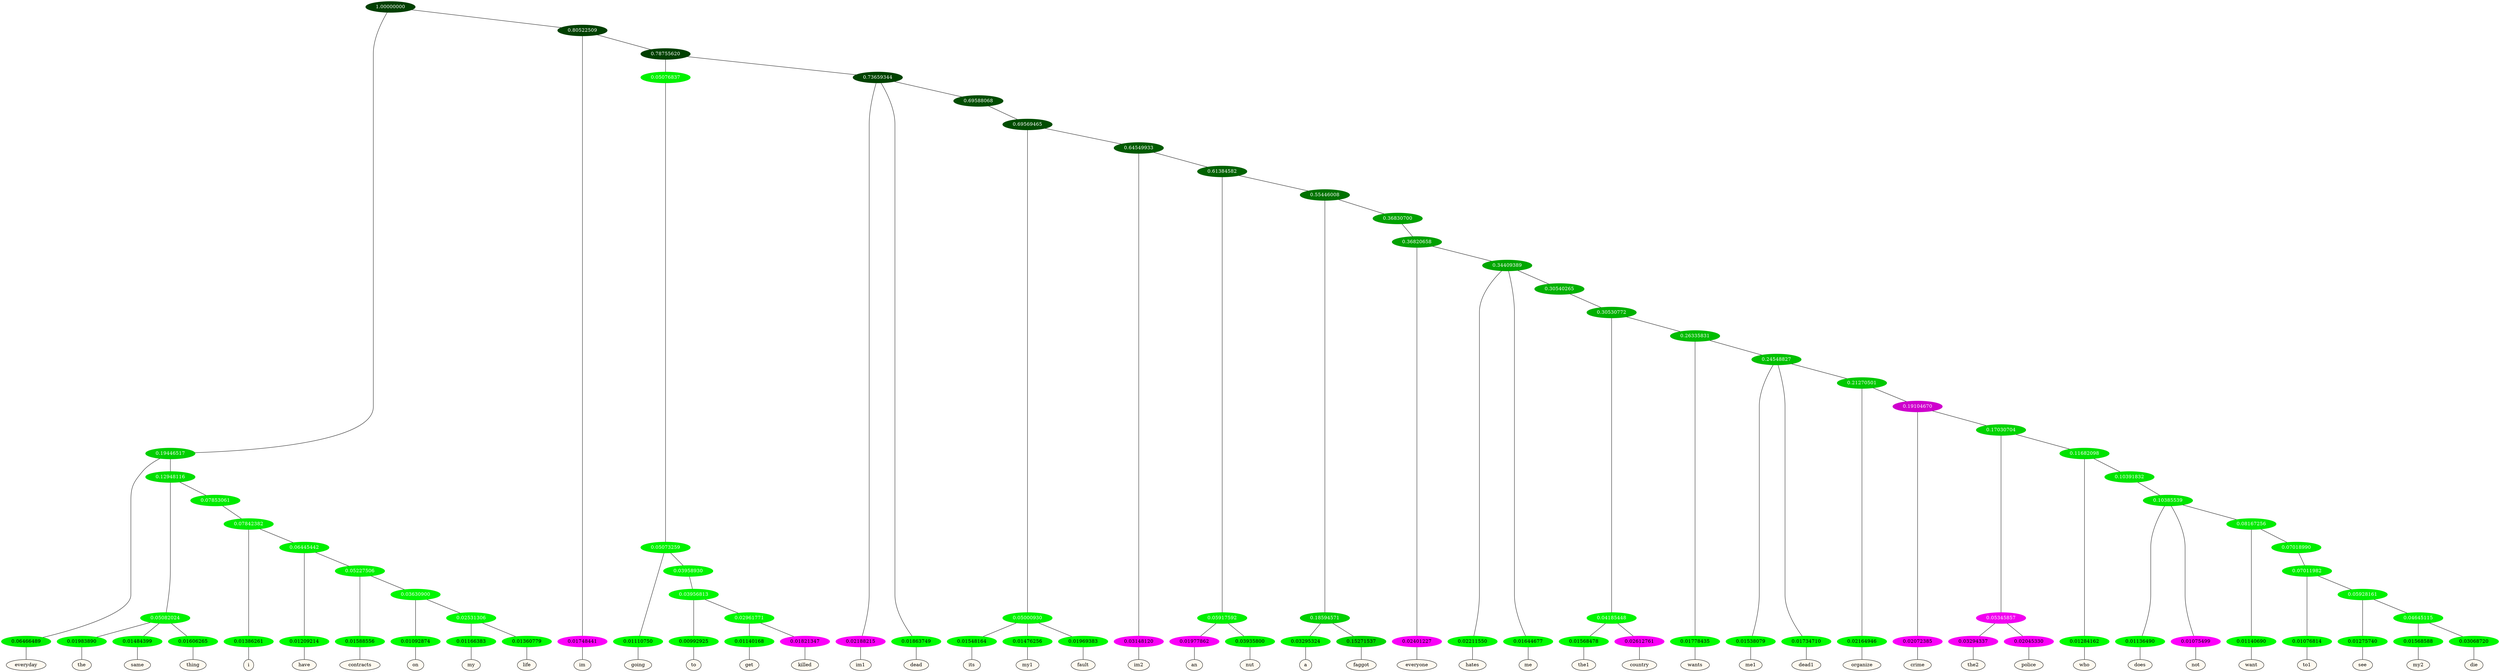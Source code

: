 graph {
	node [format=png height=0.15 nodesep=0.001 ordering=out overlap=prism overlap_scaling=0.01 ranksep=0.001 ratio=0.2 style=filled width=0.15]
	{
		rank=same
		a_w_3 [label=everyday color=black fillcolor=floralwhite style="filled,solid"]
		a_w_11 [label=the color=black fillcolor=floralwhite style="filled,solid"]
		a_w_12 [label=same color=black fillcolor=floralwhite style="filled,solid"]
		a_w_13 [label=thing color=black fillcolor=floralwhite style="filled,solid"]
		a_w_19 [label=i color=black fillcolor=floralwhite style="filled,solid"]
		a_w_24 [label=have color=black fillcolor=floralwhite style="filled,solid"]
		a_w_29 [label=contracts color=black fillcolor=floralwhite style="filled,solid"]
		a_w_38 [label=on color=black fillcolor=floralwhite style="filled,solid"]
		a_w_44 [label=my color=black fillcolor=floralwhite style="filled,solid"]
		a_w_45 [label=life color=black fillcolor=floralwhite style="filled,solid"]
		a_w_5 [label=im color=black fillcolor=floralwhite style="filled,solid"]
		a_w_21 [label=going color=black fillcolor=floralwhite style="filled,solid"]
		a_w_31 [label=to color=black fillcolor=floralwhite style="filled,solid"]
		a_w_40 [label=get color=black fillcolor=floralwhite style="filled,solid"]
		a_w_41 [label=killed color=black fillcolor=floralwhite style="filled,solid"]
		a_w_16 [label=im1 color=black fillcolor=floralwhite style="filled,solid"]
		a_w_17 [label=dead color=black fillcolor=floralwhite style="filled,solid"]
		a_w_33 [label=its color=black fillcolor=floralwhite style="filled,solid"]
		a_w_34 [label=my1 color=black fillcolor=floralwhite style="filled,solid"]
		a_w_35 [label=fault color=black fillcolor=floralwhite style="filled,solid"]
		a_w_36 [label=im2 color=black fillcolor=floralwhite style="filled,solid"]
		a_w_46 [label=an color=black fillcolor=floralwhite style="filled,solid"]
		a_w_47 [label=nut color=black fillcolor=floralwhite style="filled,solid"]
		a_w_50 [label=a color=black fillcolor=floralwhite style="filled,solid"]
		a_w_51 [label=faggot color=black fillcolor=floralwhite style="filled,solid"]
		a_w_53 [label=everyone color=black fillcolor=floralwhite style="filled,solid"]
		a_w_55 [label=hates color=black fillcolor=floralwhite style="filled,solid"]
		a_w_56 [label=me color=black fillcolor=floralwhite style="filled,solid"]
		a_w_61 [label=the1 color=black fillcolor=floralwhite style="filled,solid"]
		a_w_62 [label=country color=black fillcolor=floralwhite style="filled,solid"]
		a_w_63 [label=wants color=black fillcolor=floralwhite style="filled,solid"]
		a_w_65 [label=me1 color=black fillcolor=floralwhite style="filled,solid"]
		a_w_66 [label=dead1 color=black fillcolor=floralwhite style="filled,solid"]
		a_w_68 [label=organize color=black fillcolor=floralwhite style="filled,solid"]
		a_w_70 [label=crime color=black fillcolor=floralwhite style="filled,solid"]
		a_w_74 [label=the2 color=black fillcolor=floralwhite style="filled,solid"]
		a_w_75 [label=police color=black fillcolor=floralwhite style="filled,solid"]
		a_w_76 [label=who color=black fillcolor=floralwhite style="filled,solid"]
		a_w_79 [label=does color=black fillcolor=floralwhite style="filled,solid"]
		a_w_80 [label=not color=black fillcolor=floralwhite style="filled,solid"]
		a_w_82 [label=want color=black fillcolor=floralwhite style="filled,solid"]
		a_w_85 [label=to1 color=black fillcolor=floralwhite style="filled,solid"]
		a_w_87 [label=see color=black fillcolor=floralwhite style="filled,solid"]
		a_w_89 [label=my2 color=black fillcolor=floralwhite style="filled,solid"]
		a_w_90 [label=die color=black fillcolor=floralwhite style="filled,solid"]
	}
	a_n_3 -- a_w_3
	a_n_11 -- a_w_11
	a_n_12 -- a_w_12
	a_n_13 -- a_w_13
	a_n_19 -- a_w_19
	a_n_24 -- a_w_24
	a_n_29 -- a_w_29
	a_n_38 -- a_w_38
	a_n_44 -- a_w_44
	a_n_45 -- a_w_45
	a_n_5 -- a_w_5
	a_n_21 -- a_w_21
	a_n_31 -- a_w_31
	a_n_40 -- a_w_40
	a_n_41 -- a_w_41
	a_n_16 -- a_w_16
	a_n_17 -- a_w_17
	a_n_33 -- a_w_33
	a_n_34 -- a_w_34
	a_n_35 -- a_w_35
	a_n_36 -- a_w_36
	a_n_46 -- a_w_46
	a_n_47 -- a_w_47
	a_n_50 -- a_w_50
	a_n_51 -- a_w_51
	a_n_53 -- a_w_53
	a_n_55 -- a_w_55
	a_n_56 -- a_w_56
	a_n_61 -- a_w_61
	a_n_62 -- a_w_62
	a_n_63 -- a_w_63
	a_n_65 -- a_w_65
	a_n_66 -- a_w_66
	a_n_68 -- a_w_68
	a_n_70 -- a_w_70
	a_n_74 -- a_w_74
	a_n_75 -- a_w_75
	a_n_76 -- a_w_76
	a_n_79 -- a_w_79
	a_n_80 -- a_w_80
	a_n_82 -- a_w_82
	a_n_85 -- a_w_85
	a_n_87 -- a_w_87
	a_n_89 -- a_w_89
	a_n_90 -- a_w_90
	{
		rank=same
		a_n_3 [label=0.06466489 color="0.334 1.000 0.935" fontcolor=black]
		a_n_11 [label=0.01983890 color="0.334 1.000 0.980" fontcolor=black]
		a_n_12 [label=0.01484399 color="0.334 1.000 0.985" fontcolor=black]
		a_n_13 [label=0.01606265 color="0.334 1.000 0.984" fontcolor=black]
		a_n_19 [label=0.01386261 color="0.334 1.000 0.986" fontcolor=black]
		a_n_24 [label=0.01209214 color="0.334 1.000 0.988" fontcolor=black]
		a_n_29 [label=0.01588556 color="0.334 1.000 0.984" fontcolor=black]
		a_n_38 [label=0.01092874 color="0.334 1.000 0.989" fontcolor=black]
		a_n_44 [label=0.01166383 color="0.334 1.000 0.988" fontcolor=black]
		a_n_45 [label=0.01360779 color="0.334 1.000 0.986" fontcolor=black]
		a_n_5 [label=0.01748441 color="0.835 1.000 0.983" fontcolor=black]
		a_n_21 [label=0.01110750 color="0.334 1.000 0.989" fontcolor=black]
		a_n_31 [label=0.00992925 color="0.334 1.000 0.990" fontcolor=black]
		a_n_40 [label=0.01140168 color="0.334 1.000 0.989" fontcolor=black]
		a_n_41 [label=0.01821347 color="0.835 1.000 0.982" fontcolor=black]
		a_n_16 [label=0.02188215 color="0.835 1.000 0.978" fontcolor=black]
		a_n_17 [label=0.01863749 color="0.334 1.000 0.981" fontcolor=black]
		a_n_33 [label=0.01548164 color="0.334 1.000 0.985" fontcolor=black]
		a_n_34 [label=0.01476256 color="0.334 1.000 0.985" fontcolor=black]
		a_n_35 [label=0.01969383 color="0.334 1.000 0.980" fontcolor=black]
		a_n_36 [label=0.03148120 color="0.835 1.000 0.969" fontcolor=black]
		a_n_46 [label=0.01977862 color="0.835 1.000 0.980" fontcolor=black]
		a_n_47 [label=0.03935800 color="0.334 1.000 0.961" fontcolor=black]
		a_n_50 [label=0.03295324 color="0.334 1.000 0.967" fontcolor=black]
		a_n_51 [label=0.15271537 color="0.334 1.000 0.847" fontcolor=black]
		a_n_53 [label=0.02401227 color="0.835 1.000 0.976" fontcolor=black]
		a_n_55 [label=0.02211550 color="0.334 1.000 0.978" fontcolor=black]
		a_n_56 [label=0.01644677 color="0.334 1.000 0.984" fontcolor=black]
		a_n_61 [label=0.01568478 color="0.334 1.000 0.984" fontcolor=black]
		a_n_62 [label=0.02612761 color="0.835 1.000 0.974" fontcolor=black]
		a_n_63 [label=0.01778435 color="0.334 1.000 0.982" fontcolor=black]
		a_n_65 [label=0.01538079 color="0.334 1.000 0.985" fontcolor=black]
		a_n_66 [label=0.01734710 color="0.334 1.000 0.983" fontcolor=black]
		a_n_68 [label=0.02164946 color="0.334 1.000 0.978" fontcolor=black]
		a_n_70 [label=0.02072385 color="0.835 1.000 0.979" fontcolor=black]
		a_n_74 [label=0.03294337 color="0.835 1.000 0.967" fontcolor=black]
		a_n_75 [label=0.02045330 color="0.835 1.000 0.980" fontcolor=black]
		a_n_76 [label=0.01284162 color="0.334 1.000 0.987" fontcolor=black]
		a_n_79 [label=0.01136490 color="0.334 1.000 0.989" fontcolor=black]
		a_n_80 [label=0.01075499 color="0.835 1.000 0.989" fontcolor=black]
		a_n_82 [label=0.01140690 color="0.334 1.000 0.989" fontcolor=black]
		a_n_85 [label=0.01076814 color="0.334 1.000 0.989" fontcolor=black]
		a_n_87 [label=0.01275740 color="0.334 1.000 0.987" fontcolor=black]
		a_n_89 [label=0.01568588 color="0.334 1.000 0.984" fontcolor=black]
		a_n_90 [label=0.03068720 color="0.334 1.000 0.969" fontcolor=black]
	}
	a_n_0 [label=1.00000000 color="0.334 1.000 0.250" fontcolor=grey99]
	a_n_1 [label=0.19446517 color="0.334 1.000 0.806" fontcolor=grey99]
	a_n_0 -- a_n_1
	a_n_2 [label=0.80522509 color="0.334 1.000 0.250" fontcolor=grey99]
	a_n_0 -- a_n_2
	a_n_1 -- a_n_3
	a_n_4 [label=0.12948116 color="0.334 1.000 0.871" fontcolor=grey99]
	a_n_1 -- a_n_4
	a_n_2 -- a_n_5
	a_n_6 [label=0.78755620 color="0.334 1.000 0.250" fontcolor=grey99]
	a_n_2 -- a_n_6
	a_n_7 [label=0.05082024 color="0.334 1.000 0.949" fontcolor=grey99]
	a_n_4 -- a_n_7
	a_n_8 [label=0.07853061 color="0.334 1.000 0.921" fontcolor=grey99]
	a_n_4 -- a_n_8
	a_n_9 [label=0.05076837 color="0.334 1.000 0.949" fontcolor=grey99]
	a_n_6 -- a_n_9
	a_n_10 [label=0.73659344 color="0.334 1.000 0.263" fontcolor=grey99]
	a_n_6 -- a_n_10
	a_n_7 -- a_n_11
	a_n_7 -- a_n_12
	a_n_7 -- a_n_13
	a_n_14 [label=0.07842382 color="0.334 1.000 0.922" fontcolor=grey99]
	a_n_8 -- a_n_14
	a_n_15 [label=0.05073259 color="0.334 1.000 0.949" fontcolor=grey99]
	a_n_9 -- a_n_15
	a_n_10 -- a_n_16
	a_n_10 -- a_n_17
	a_n_18 [label=0.69588068 color="0.334 1.000 0.304" fontcolor=grey99]
	a_n_10 -- a_n_18
	a_n_14 -- a_n_19
	a_n_20 [label=0.06445442 color="0.334 1.000 0.936" fontcolor=grey99]
	a_n_14 -- a_n_20
	a_n_15 -- a_n_21
	a_n_22 [label=0.03958930 color="0.334 1.000 0.960" fontcolor=grey99]
	a_n_15 -- a_n_22
	a_n_23 [label=0.69569465 color="0.334 1.000 0.304" fontcolor=grey99]
	a_n_18 -- a_n_23
	a_n_20 -- a_n_24
	a_n_25 [label=0.05227506 color="0.334 1.000 0.948" fontcolor=grey99]
	a_n_20 -- a_n_25
	a_n_26 [label=0.03956813 color="0.334 1.000 0.960" fontcolor=grey99]
	a_n_22 -- a_n_26
	a_n_27 [label=0.05000930 color="0.334 1.000 0.950" fontcolor=grey99]
	a_n_23 -- a_n_27
	a_n_28 [label=0.64549933 color="0.334 1.000 0.355" fontcolor=grey99]
	a_n_23 -- a_n_28
	a_n_25 -- a_n_29
	a_n_30 [label=0.03630900 color="0.334 1.000 0.964" fontcolor=grey99]
	a_n_25 -- a_n_30
	a_n_26 -- a_n_31
	a_n_32 [label=0.02961771 color="0.334 1.000 0.970" fontcolor=grey99]
	a_n_26 -- a_n_32
	a_n_27 -- a_n_33
	a_n_27 -- a_n_34
	a_n_27 -- a_n_35
	a_n_28 -- a_n_36
	a_n_37 [label=0.61384582 color="0.334 1.000 0.386" fontcolor=grey99]
	a_n_28 -- a_n_37
	a_n_30 -- a_n_38
	a_n_39 [label=0.02531306 color="0.334 1.000 0.975" fontcolor=grey99]
	a_n_30 -- a_n_39
	a_n_32 -- a_n_40
	a_n_32 -- a_n_41
	a_n_42 [label=0.05917592 color="0.334 1.000 0.941" fontcolor=grey99]
	a_n_37 -- a_n_42
	a_n_43 [label=0.55446008 color="0.334 1.000 0.446" fontcolor=grey99]
	a_n_37 -- a_n_43
	a_n_39 -- a_n_44
	a_n_39 -- a_n_45
	a_n_42 -- a_n_46
	a_n_42 -- a_n_47
	a_n_48 [label=0.18594571 color="0.334 1.000 0.814" fontcolor=grey99]
	a_n_43 -- a_n_48
	a_n_49 [label=0.36830700 color="0.334 1.000 0.632" fontcolor=grey99]
	a_n_43 -- a_n_49
	a_n_48 -- a_n_50
	a_n_48 -- a_n_51
	a_n_52 [label=0.36820658 color="0.334 1.000 0.632" fontcolor=grey99]
	a_n_49 -- a_n_52
	a_n_52 -- a_n_53
	a_n_54 [label=0.34409389 color="0.334 1.000 0.656" fontcolor=grey99]
	a_n_52 -- a_n_54
	a_n_54 -- a_n_55
	a_n_54 -- a_n_56
	a_n_57 [label=0.30540265 color="0.334 1.000 0.695" fontcolor=grey99]
	a_n_54 -- a_n_57
	a_n_58 [label=0.30530772 color="0.334 1.000 0.695" fontcolor=grey99]
	a_n_57 -- a_n_58
	a_n_59 [label=0.04185448 color="0.334 1.000 0.958" fontcolor=grey99]
	a_n_58 -- a_n_59
	a_n_60 [label=0.26335831 color="0.334 1.000 0.737" fontcolor=grey99]
	a_n_58 -- a_n_60
	a_n_59 -- a_n_61
	a_n_59 -- a_n_62
	a_n_60 -- a_n_63
	a_n_64 [label=0.24548827 color="0.334 1.000 0.755" fontcolor=grey99]
	a_n_60 -- a_n_64
	a_n_64 -- a_n_65
	a_n_64 -- a_n_66
	a_n_67 [label=0.21270501 color="0.334 1.000 0.787" fontcolor=grey99]
	a_n_64 -- a_n_67
	a_n_67 -- a_n_68
	a_n_69 [label=0.19104670 color="0.835 1.000 0.809" fontcolor=grey99]
	a_n_67 -- a_n_69
	a_n_69 -- a_n_70
	a_n_71 [label=0.17030704 color="0.334 1.000 0.830" fontcolor=grey99]
	a_n_69 -- a_n_71
	a_n_72 [label=0.05345857 color="0.835 1.000 0.947" fontcolor=grey99]
	a_n_71 -- a_n_72
	a_n_73 [label=0.11682098 color="0.334 1.000 0.883" fontcolor=grey99]
	a_n_71 -- a_n_73
	a_n_72 -- a_n_74
	a_n_72 -- a_n_75
	a_n_73 -- a_n_76
	a_n_77 [label=0.10391832 color="0.334 1.000 0.896" fontcolor=grey99]
	a_n_73 -- a_n_77
	a_n_78 [label=0.10385539 color="0.334 1.000 0.896" fontcolor=grey99]
	a_n_77 -- a_n_78
	a_n_78 -- a_n_79
	a_n_78 -- a_n_80
	a_n_81 [label=0.08167256 color="0.334 1.000 0.918" fontcolor=grey99]
	a_n_78 -- a_n_81
	a_n_81 -- a_n_82
	a_n_83 [label=0.07018990 color="0.334 1.000 0.930" fontcolor=grey99]
	a_n_81 -- a_n_83
	a_n_84 [label=0.07011982 color="0.334 1.000 0.930" fontcolor=grey99]
	a_n_83 -- a_n_84
	a_n_84 -- a_n_85
	a_n_86 [label=0.05928161 color="0.334 1.000 0.941" fontcolor=grey99]
	a_n_84 -- a_n_86
	a_n_86 -- a_n_87
	a_n_88 [label=0.04645115 color="0.334 1.000 0.954" fontcolor=grey99]
	a_n_86 -- a_n_88
	a_n_88 -- a_n_89
	a_n_88 -- a_n_90
}
